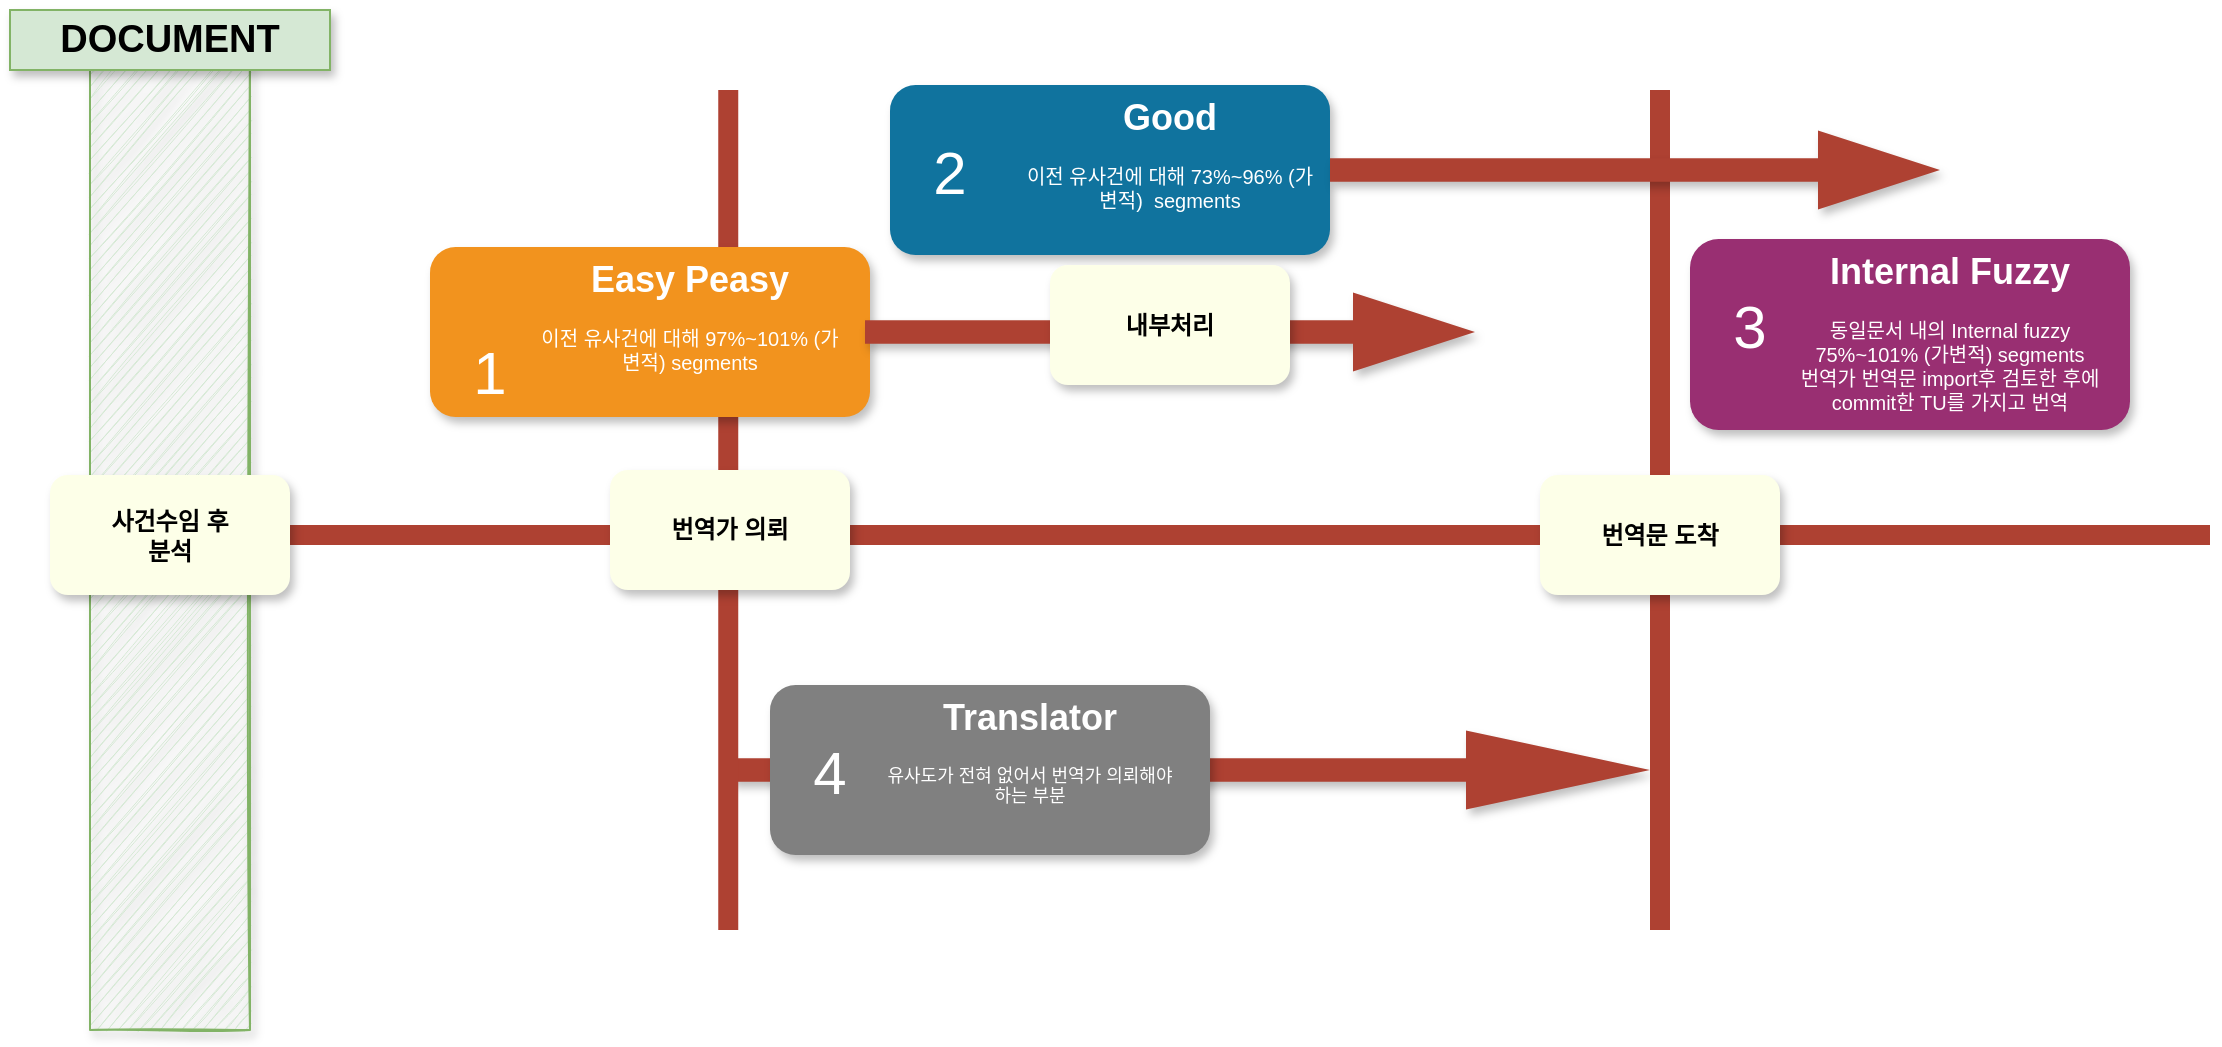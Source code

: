 <mxfile version="15.9.4" type="github">
  <diagram name="Page-1" id="fbcf5db9-b524-4cd4-e4f3-379dc89c3999">
    <mxGraphModel dx="1354" dy="726" grid="1" gridSize="10" guides="1" tooltips="1" connect="1" arrows="1" fold="1" page="1" pageScale="1" pageWidth="1169" pageHeight="827" background="none" math="0" shadow="0">
      <root>
        <mxCell id="0" />
        <mxCell id="1" parent="0" />
        <mxCell id="pudd0YOGYRjVHMFhA41o-25" value="" style="shape=singleArrow;whiteSpace=wrap;html=1;shadow=1;glass=0;sketch=0;fontSize=19;fillColor=#AE4132;strokeColor=none;" vertex="1" parent="1">
          <mxGeometry x="390" y="520.25" width="460" height="39.5" as="geometry" />
        </mxCell>
        <mxCell id="pudd0YOGYRjVHMFhA41o-19" value="" style="line;strokeWidth=10;direction=south;html=1;fillColor=none;fontSize=13;fontColor=#000000;align=center;strokeColor=#AE4132;rotation=0;" vertex="1" parent="1">
          <mxGeometry x="850" y="200" width="10" height="420" as="geometry" />
        </mxCell>
        <mxCell id="pudd0YOGYRjVHMFhA41o-18" value="" style="line;strokeWidth=10;direction=south;html=1;fillColor=none;fontSize=13;fontColor=#000000;align=center;strokeColor=#AE4132;rotation=0;" vertex="1" parent="1">
          <mxGeometry x="385" y="200" width="8.25" height="420" as="geometry" />
        </mxCell>
        <mxCell id="pudd0YOGYRjVHMFhA41o-8" value="" style="rounded=0;whiteSpace=wrap;html=1;shadow=1;sketch=1;fillColor=#d5e8d4;strokeColor=#82b366;glass=0;" vertex="1" parent="1">
          <mxGeometry x="70" y="168" width="80" height="502" as="geometry" />
        </mxCell>
        <mxCell id="2a0f93b5c73ef8e7-1" value="" style="line;strokeWidth=10;direction=south;html=1;fillColor=none;fontSize=13;fontColor=#000000;align=center;strokeColor=#AE4132;rotation=-90;" parent="1" vertex="1">
          <mxGeometry x="612.5" y="-90" width="10" height="1025" as="geometry" />
        </mxCell>
        <mxCell id="2a0f93b5c73ef8e7-2" value="" style="rounded=1;whiteSpace=wrap;html=1;strokeColor=none;strokeWidth=1;fillColor=#F2931E;fontSize=13;fontColor=#FFFFFF;align=center;gradientColor=none;gradientDirection=east;verticalAlign=top;shadow=1;" parent="1" vertex="1">
          <mxGeometry x="240" y="278.5" width="220" height="85" as="geometry" />
        </mxCell>
        <mxCell id="2a0f93b5c73ef8e7-3" value="1" style="text;html=1;strokeColor=none;fillColor=none;align=center;verticalAlign=middle;whiteSpace=wrap;fontSize=30;fontColor=#FFFFFF;" parent="1" vertex="1">
          <mxGeometry x="250" y="330.5" width="40" height="20" as="geometry" />
        </mxCell>
        <mxCell id="2a0f93b5c73ef8e7-4" value="" style="rounded=1;whiteSpace=wrap;html=1;strokeColor=none;strokeWidth=1;fillColor=#10739E;fontSize=13;fontColor=#FFFFFF;align=center;gradientColor=none;gradientDirection=east;verticalAlign=top;shadow=1;" parent="1" vertex="1">
          <mxGeometry x="470" y="197.5" width="220" height="85" as="geometry" />
        </mxCell>
        <mxCell id="2a0f93b5c73ef8e7-5" value="2" style="text;html=1;strokeColor=none;fillColor=none;align=center;verticalAlign=middle;whiteSpace=wrap;fontSize=30;fontColor=#FFFFFF;" parent="1" vertex="1">
          <mxGeometry x="480" y="230.5" width="40" height="20" as="geometry" />
        </mxCell>
        <mxCell id="2a0f93b5c73ef8e7-6" value="" style="rounded=1;whiteSpace=wrap;html=1;strokeColor=none;strokeWidth=1;fillColor=#992F72;fontSize=13;fontColor=#FFFFFF;align=center;gradientColor=none;gradientDirection=east;verticalAlign=top;shadow=1;" parent="1" vertex="1">
          <mxGeometry x="870" y="274.5" width="220" height="95.5" as="geometry" />
        </mxCell>
        <mxCell id="2a0f93b5c73ef8e7-7" value="3" style="text;html=1;strokeColor=none;fillColor=none;align=center;verticalAlign=middle;whiteSpace=wrap;fontSize=30;fontColor=#FFFFFF;" parent="1" vertex="1">
          <mxGeometry x="880" y="307.5" width="40" height="20" as="geometry" />
        </mxCell>
        <mxCell id="2a0f93b5c73ef8e7-8" value="" style="rounded=1;whiteSpace=wrap;html=1;strokeColor=none;strokeWidth=1;fillColor=#808080;fontSize=13;fontColor=#FFFFFF;align=center;gradientColor=none;gradientDirection=east;verticalAlign=top;shadow=1;" parent="1" vertex="1">
          <mxGeometry x="410" y="497.5" width="220" height="85" as="geometry" />
        </mxCell>
        <mxCell id="2a0f93b5c73ef8e7-9" value="4" style="text;html=1;strokeColor=none;fillColor=none;align=center;verticalAlign=middle;whiteSpace=wrap;fontSize=30;fontColor=#FFFFFF;" parent="1" vertex="1">
          <mxGeometry x="420" y="530.5" width="40" height="20" as="geometry" />
        </mxCell>
        <mxCell id="2a0f93b5c73ef8e7-18" value="&lt;h1&gt;Easy Peasy&lt;/h1&gt;&lt;p&gt;&lt;font size=&quot;1&quot;&gt;이전 유사건에 대해 97%~101% (가변적) segments&lt;/font&gt;&lt;/p&gt;&lt;div&gt;&lt;br&gt;&lt;/div&gt;" style="text;html=1;spacing=5;spacingTop=-20;whiteSpace=wrap;overflow=hidden;strokeColor=none;strokeWidth=4;fillColor=none;gradientColor=#007FFF;fontSize=9;fontColor=#FFFFFF;align=center;" parent="1" vertex="1">
          <mxGeometry x="290" y="282.5" width="160" height="77" as="geometry" />
        </mxCell>
        <mxCell id="2a0f93b5c73ef8e7-19" value="&lt;h1&gt;Good&lt;/h1&gt;&lt;p&gt;&lt;font size=&quot;1&quot;&gt;이전 유사건에 대해 73%~96% (가변적)&amp;nbsp; segments&lt;/font&gt;&lt;/p&gt;&lt;div&gt;&lt;br&gt;&lt;/div&gt;" style="text;html=1;spacing=5;spacingTop=-20;whiteSpace=wrap;overflow=hidden;strokeColor=none;strokeWidth=4;fillColor=none;gradientColor=#007FFF;fontSize=9;fontColor=#FFFFFF;align=center;" parent="1" vertex="1">
          <mxGeometry x="530" y="201.5" width="160" height="77" as="geometry" />
        </mxCell>
        <mxCell id="2a0f93b5c73ef8e7-20" value="&lt;h1&gt;Internal Fuzzy&lt;/h1&gt;&lt;p&gt;&lt;font size=&quot;1&quot;&gt;동일문서 내의 Internal fuzzy 75%~101% (가변적) segments&lt;br&gt;번역가 번역문 import후 검토한 후에 commit한 TU를 가지고 번역&lt;/font&gt;&lt;/p&gt;&lt;div&gt;&lt;br&gt;&lt;/div&gt;" style="text;html=1;spacing=5;spacingTop=-20;whiteSpace=wrap;overflow=hidden;strokeColor=none;strokeWidth=4;fillColor=none;gradientColor=#007FFF;fontSize=9;fontColor=#FFFFFF;align=center;" parent="1" vertex="1">
          <mxGeometry x="920" y="278.5" width="160" height="91.5" as="geometry" />
        </mxCell>
        <mxCell id="2a0f93b5c73ef8e7-21" value="&lt;h1&gt;Translator&lt;/h1&gt;&lt;p&gt;유사도가 전혀 없어서 번역가 의뢰해야 하는 부분&lt;/p&gt;" style="text;html=1;spacing=5;spacingTop=-20;whiteSpace=wrap;overflow=hidden;strokeColor=none;strokeWidth=4;fillColor=none;gradientColor=#007FFF;fontSize=9;fontColor=#FFFFFF;align=center;" parent="1" vertex="1">
          <mxGeometry x="460" y="501.5" width="160" height="77" as="geometry" />
        </mxCell>
        <mxCell id="pudd0YOGYRjVHMFhA41o-2" value="&lt;b&gt;사건수임 후&lt;br&gt;분석&lt;/b&gt;" style="rounded=1;whiteSpace=wrap;html=1;fillColor=#FDFFE8;shadow=1;sketch=0;strokeColor=none;" vertex="1" parent="1">
          <mxGeometry x="50" y="392.5" width="120" height="60" as="geometry" />
        </mxCell>
        <mxCell id="pudd0YOGYRjVHMFhA41o-4" value="&lt;b&gt;번역가 의뢰&lt;/b&gt;" style="rounded=1;whiteSpace=wrap;html=1;fillColor=#FDFFE8;shadow=1;sketch=0;strokeColor=none;" vertex="1" parent="1">
          <mxGeometry x="330" y="390" width="120" height="60" as="geometry" />
        </mxCell>
        <mxCell id="pudd0YOGYRjVHMFhA41o-9" value="&lt;b&gt;&lt;font style=&quot;font-size: 19px&quot;&gt;DOCUMENT&lt;/font&gt;&lt;/b&gt;" style="rounded=0;whiteSpace=wrap;html=1;shadow=1;sketch=0;fillColor=#d5e8d4;strokeColor=#82b366;glass=0;" vertex="1" parent="1">
          <mxGeometry x="30" y="160" width="160" height="30" as="geometry" />
        </mxCell>
        <mxCell id="pudd0YOGYRjVHMFhA41o-24" value="&lt;b&gt;번역문 도착&lt;/b&gt;" style="rounded=1;whiteSpace=wrap;html=1;fillColor=#FDFFE8;shadow=1;sketch=0;strokeColor=none;" vertex="1" parent="1">
          <mxGeometry x="795" y="392.5" width="120" height="60" as="geometry" />
        </mxCell>
        <mxCell id="pudd0YOGYRjVHMFhA41o-27" value="" style="shape=singleArrow;whiteSpace=wrap;html=1;shadow=1;glass=0;sketch=0;fontSize=19;fillColor=#AE4132;strokeColor=none;" vertex="1" parent="1">
          <mxGeometry x="457.5" y="301.25" width="305" height="39.5" as="geometry" />
        </mxCell>
        <mxCell id="pudd0YOGYRjVHMFhA41o-28" value="" style="shape=singleArrow;whiteSpace=wrap;html=1;shadow=1;glass=0;sketch=0;fontSize=19;fillColor=#AE4132;strokeColor=none;" vertex="1" parent="1">
          <mxGeometry x="690" y="220.25" width="305" height="39.5" as="geometry" />
        </mxCell>
        <mxCell id="pudd0YOGYRjVHMFhA41o-3" value="&lt;b&gt;내부처리&lt;/b&gt;" style="rounded=1;whiteSpace=wrap;html=1;fillColor=#FDFFE8;shadow=1;sketch=0;strokeColor=none;" vertex="1" parent="1">
          <mxGeometry x="550" y="287.5" width="120" height="60" as="geometry" />
        </mxCell>
      </root>
    </mxGraphModel>
  </diagram>
</mxfile>
